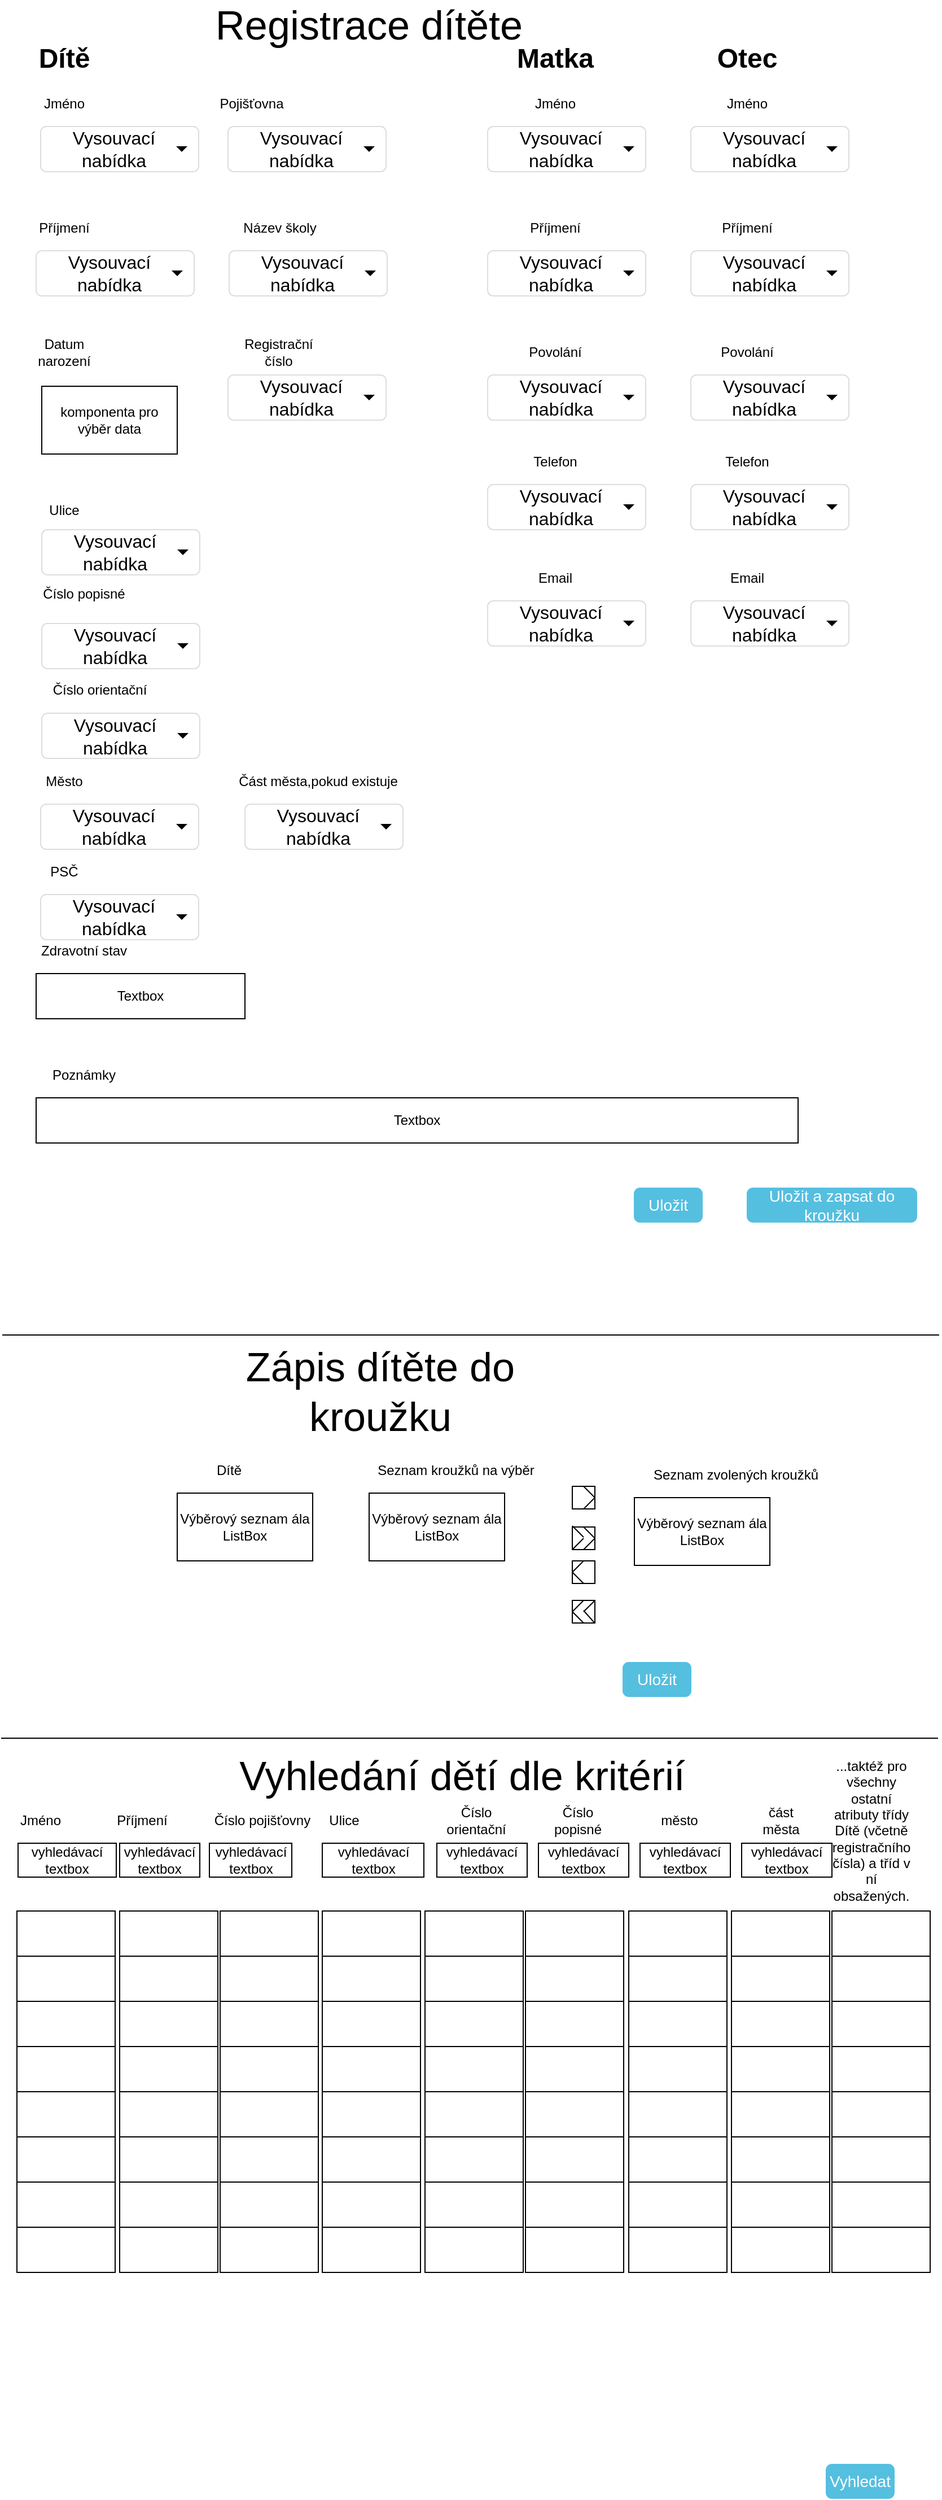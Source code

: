 <mxfile version="12.1.7" type="device" pages="1"><diagram id="cQhdZ03BJVQ80l2XWiJq" name="Page-1"><mxGraphModel dx="1755" dy="628" grid="1" gridSize="10" guides="1" tooltips="1" connect="1" arrows="1" fold="1" page="1" pageScale="1" pageWidth="827" pageHeight="1169" math="0" shadow="0"><root><mxCell id="0"/><mxCell id="1" parent="0"/><mxCell id="VQVLXutm0mq4r1slztjx-1" value="Vysouvací nabídka" style="html=1;shadow=0;dashed=0;shape=mxgraph.bootstrap.rrect;rSize=5;strokeColor=#dddddd;spacingRight=10;fontSize=16;whiteSpace=wrap;fillColor=#ffffff;align=center;" parent="1" vertex="1"><mxGeometry x="35" y="467" width="140" height="40" as="geometry"/></mxCell><mxCell id="VQVLXutm0mq4r1slztjx-2" value="" style="shape=triangle;direction=south;fillColor=#000000;strokeColor=none;perimeter=none;" parent="VQVLXutm0mq4r1slztjx-1" vertex="1"><mxGeometry x="1" y="0.5" width="10" height="5" relative="1" as="geometry"><mxPoint x="-20" y="-2.5" as="offset"/></mxGeometry></mxCell><mxCell id="VQVLXutm0mq4r1slztjx-4" value="Jméno" style="text;html=1;strokeColor=none;fillColor=none;align=center;verticalAlign=middle;whiteSpace=wrap;rounded=0;" parent="1" vertex="1"><mxGeometry x="35" y="80" width="40" height="20" as="geometry"/></mxCell><mxCell id="VQVLXutm0mq4r1slztjx-6" value="Příjmení" style="text;html=1;strokeColor=none;fillColor=none;align=center;verticalAlign=middle;whiteSpace=wrap;rounded=0;" parent="1" vertex="1"><mxGeometry x="35" y="190" width="40" height="20" as="geometry"/></mxCell><mxCell id="VQVLXutm0mq4r1slztjx-8" value="&lt;span style=&quot;white-space: normal&quot;&gt;komponenta pro výběr data&lt;/span&gt;" style="rounded=0;whiteSpace=wrap;html=1;" parent="1" vertex="1"><mxGeometry x="35" y="340" width="120" height="60" as="geometry"/></mxCell><mxCell id="VQVLXutm0mq4r1slztjx-9" value="Datum narození" style="text;html=1;strokeColor=none;fillColor=none;align=center;verticalAlign=middle;whiteSpace=wrap;rounded=0;" parent="1" vertex="1"><mxGeometry x="35" y="300" width="40" height="20" as="geometry"/></mxCell><mxCell id="VQVLXutm0mq4r1slztjx-10" value="Textbox" style="rounded=0;whiteSpace=wrap;html=1;" parent="1" vertex="1"><mxGeometry x="30" y="860" width="185" height="40" as="geometry"/></mxCell><mxCell id="VQVLXutm0mq4r1slztjx-11" value="Zdravotní stav" style="text;html=1;strokeColor=none;fillColor=none;align=center;verticalAlign=middle;whiteSpace=wrap;rounded=0;" parent="1" vertex="1"><mxGeometry x="30" y="830" width="85" height="20" as="geometry"/></mxCell><mxCell id="VQVLXutm0mq4r1slztjx-12" value="Textbox" style="rounded=0;whiteSpace=wrap;html=1;" parent="1" vertex="1"><mxGeometry x="30" y="970" width="675" height="40" as="geometry"/></mxCell><mxCell id="VQVLXutm0mq4r1slztjx-13" value="Poznámky" style="text;html=1;strokeColor=none;fillColor=none;align=center;verticalAlign=middle;whiteSpace=wrap;rounded=0;" parent="1" vertex="1"><mxGeometry x="30" y="940" width="85" height="20" as="geometry"/></mxCell><mxCell id="VQVLXutm0mq4r1slztjx-14" value="&lt;b&gt;&lt;font style=&quot;font-size: 24px&quot;&gt;Dítě&lt;/font&gt;&lt;/b&gt;" style="text;html=1;strokeColor=none;fillColor=none;align=center;verticalAlign=middle;whiteSpace=wrap;rounded=0;" parent="1" vertex="1"><mxGeometry x="35" y="40" width="40" height="20" as="geometry"/></mxCell><mxCell id="VQVLXutm0mq4r1slztjx-16" value="Jméno" style="text;html=1;strokeColor=none;fillColor=none;align=center;verticalAlign=middle;whiteSpace=wrap;rounded=0;" parent="1" vertex="1"><mxGeometry x="470" y="80" width="40" height="20" as="geometry"/></mxCell><mxCell id="VQVLXutm0mq4r1slztjx-18" value="Příjmení" style="text;html=1;strokeColor=none;fillColor=none;align=center;verticalAlign=middle;whiteSpace=wrap;rounded=0;" parent="1" vertex="1"><mxGeometry x="470" y="190" width="40" height="20" as="geometry"/></mxCell><mxCell id="VQVLXutm0mq4r1slztjx-20" value="Povolání" style="text;html=1;strokeColor=none;fillColor=none;align=center;verticalAlign=middle;whiteSpace=wrap;rounded=0;" parent="1" vertex="1"><mxGeometry x="470" y="300" width="40" height="20" as="geometry"/></mxCell><mxCell id="VQVLXutm0mq4r1slztjx-21" value="&lt;b&gt;&lt;font style=&quot;font-size: 24px&quot;&gt;Matka&lt;/font&gt;&lt;/b&gt;" style="text;html=1;strokeColor=none;fillColor=none;align=center;verticalAlign=middle;whiteSpace=wrap;rounded=0;" parent="1" vertex="1"><mxGeometry x="470" y="40" width="40" height="20" as="geometry"/></mxCell><mxCell id="VQVLXutm0mq4r1slztjx-23" value="Jméno" style="text;html=1;strokeColor=none;fillColor=none;align=center;verticalAlign=middle;whiteSpace=wrap;rounded=0;" parent="1" vertex="1"><mxGeometry x="640" y="80" width="40" height="20" as="geometry"/></mxCell><mxCell id="VQVLXutm0mq4r1slztjx-25" value="Příjmení" style="text;html=1;strokeColor=none;fillColor=none;align=center;verticalAlign=middle;whiteSpace=wrap;rounded=0;" parent="1" vertex="1"><mxGeometry x="640" y="190" width="40" height="20" as="geometry"/></mxCell><mxCell id="VQVLXutm0mq4r1slztjx-27" value="Povolání" style="text;html=1;strokeColor=none;fillColor=none;align=center;verticalAlign=middle;whiteSpace=wrap;rounded=0;" parent="1" vertex="1"><mxGeometry x="640" y="300" width="40" height="20" as="geometry"/></mxCell><mxCell id="VQVLXutm0mq4r1slztjx-28" value="&lt;b&gt;&lt;font style=&quot;font-size: 24px&quot;&gt;Otec&lt;/font&gt;&lt;/b&gt;" style="text;html=1;strokeColor=none;fillColor=none;align=center;verticalAlign=middle;whiteSpace=wrap;rounded=0;" parent="1" vertex="1"><mxGeometry x="640" y="40" width="40" height="20" as="geometry"/></mxCell><mxCell id="VQVLXutm0mq4r1slztjx-30" value="Ulice" style="text;html=1;strokeColor=none;fillColor=none;align=center;verticalAlign=middle;whiteSpace=wrap;rounded=0;" parent="1" vertex="1"><mxGeometry x="35" y="440" width="40" height="20" as="geometry"/></mxCell><mxCell id="VQVLXutm0mq4r1slztjx-32" value="Číslo popisné" style="text;html=1;strokeColor=none;fillColor=none;align=center;verticalAlign=middle;whiteSpace=wrap;rounded=0;" parent="1" vertex="1"><mxGeometry x="35" y="514" width="75" height="20" as="geometry"/></mxCell><mxCell id="VQVLXutm0mq4r1slztjx-34" value="Město" style="text;html=1;strokeColor=none;fillColor=none;align=center;verticalAlign=middle;whiteSpace=wrap;rounded=0;" parent="1" vertex="1"><mxGeometry x="35" y="680" width="40" height="20" as="geometry"/></mxCell><mxCell id="VQVLXutm0mq4r1slztjx-36" value="Číslo orientační" style="text;html=1;strokeColor=none;fillColor=none;align=center;verticalAlign=middle;whiteSpace=wrap;rounded=0;" parent="1" vertex="1"><mxGeometry x="34" y="599" width="105" height="20" as="geometry"/></mxCell><mxCell id="VQVLXutm0mq4r1slztjx-38" value="Část města,pokud existuje" style="text;html=1;strokeColor=none;fillColor=none;align=center;verticalAlign=middle;whiteSpace=wrap;rounded=0;" parent="1" vertex="1"><mxGeometry x="200" y="680" width="160" height="20" as="geometry"/></mxCell><mxCell id="VQVLXutm0mq4r1slztjx-40" value="PSČ" style="text;html=1;strokeColor=none;fillColor=none;align=center;verticalAlign=middle;whiteSpace=wrap;rounded=0;" parent="1" vertex="1"><mxGeometry x="35" y="760" width="40" height="20" as="geometry"/></mxCell><mxCell id="VQVLXutm0mq4r1slztjx-41" value="Vysouvací nabídka" style="html=1;shadow=0;dashed=0;shape=mxgraph.bootstrap.rrect;rSize=5;strokeColor=#dddddd;spacingRight=10;fontSize=16;whiteSpace=wrap;fillColor=#ffffff;align=center;" parent="1" vertex="1"><mxGeometry x="35" y="550" width="140" height="40" as="geometry"/></mxCell><mxCell id="VQVLXutm0mq4r1slztjx-42" value="" style="shape=triangle;direction=south;fillColor=#000000;strokeColor=none;perimeter=none;" parent="VQVLXutm0mq4r1slztjx-41" vertex="1"><mxGeometry x="1" y="0.5" width="10" height="5" relative="1" as="geometry"><mxPoint x="-20" y="-2.5" as="offset"/></mxGeometry></mxCell><mxCell id="VQVLXutm0mq4r1slztjx-43" value="Vysouvací nabídka" style="html=1;shadow=0;dashed=0;shape=mxgraph.bootstrap.rrect;rSize=5;strokeColor=#dddddd;spacingRight=10;fontSize=16;whiteSpace=wrap;fillColor=#ffffff;align=center;" parent="1" vertex="1"><mxGeometry x="35" y="629.5" width="140" height="40" as="geometry"/></mxCell><mxCell id="VQVLXutm0mq4r1slztjx-44" value="" style="shape=triangle;direction=south;fillColor=#000000;strokeColor=none;perimeter=none;" parent="VQVLXutm0mq4r1slztjx-43" vertex="1"><mxGeometry x="1" y="0.5" width="10" height="5" relative="1" as="geometry"><mxPoint x="-20" y="-2.5" as="offset"/></mxGeometry></mxCell><mxCell id="VQVLXutm0mq4r1slztjx-45" value="Vysouvací nabídka" style="html=1;shadow=0;dashed=0;shape=mxgraph.bootstrap.rrect;rSize=5;strokeColor=#dddddd;spacingRight=10;fontSize=16;whiteSpace=wrap;fillColor=#ffffff;align=center;" parent="1" vertex="1"><mxGeometry x="34" y="710" width="140" height="40" as="geometry"/></mxCell><mxCell id="VQVLXutm0mq4r1slztjx-46" value="" style="shape=triangle;direction=south;fillColor=#000000;strokeColor=none;perimeter=none;" parent="VQVLXutm0mq4r1slztjx-45" vertex="1"><mxGeometry x="1" y="0.5" width="10" height="5" relative="1" as="geometry"><mxPoint x="-20" y="-2.5" as="offset"/></mxGeometry></mxCell><mxCell id="VQVLXutm0mq4r1slztjx-47" value="Vysouvací nabídka" style="html=1;shadow=0;dashed=0;shape=mxgraph.bootstrap.rrect;rSize=5;strokeColor=#dddddd;spacingRight=10;fontSize=16;whiteSpace=wrap;fillColor=#ffffff;align=center;" parent="1" vertex="1"><mxGeometry x="34" y="790" width="140" height="40" as="geometry"/></mxCell><mxCell id="VQVLXutm0mq4r1slztjx-48" value="" style="shape=triangle;direction=south;fillColor=#000000;strokeColor=none;perimeter=none;" parent="VQVLXutm0mq4r1slztjx-47" vertex="1"><mxGeometry x="1" y="0.5" width="10" height="5" relative="1" as="geometry"><mxPoint x="-20" y="-2.5" as="offset"/></mxGeometry></mxCell><mxCell id="VQVLXutm0mq4r1slztjx-49" value="Vysouvací nabídka" style="html=1;shadow=0;dashed=0;shape=mxgraph.bootstrap.rrect;rSize=5;strokeColor=#dddddd;spacingRight=10;fontSize=16;whiteSpace=wrap;fillColor=#ffffff;align=center;" parent="1" vertex="1"><mxGeometry x="215" y="710" width="140" height="40" as="geometry"/></mxCell><mxCell id="VQVLXutm0mq4r1slztjx-50" value="" style="shape=triangle;direction=south;fillColor=#000000;strokeColor=none;perimeter=none;" parent="VQVLXutm0mq4r1slztjx-49" vertex="1"><mxGeometry x="1" y="0.5" width="10" height="5" relative="1" as="geometry"><mxPoint x="-20" y="-2.5" as="offset"/></mxGeometry></mxCell><mxCell id="VQVLXutm0mq4r1slztjx-51" value="Vysouvací nabídka" style="html=1;shadow=0;dashed=0;shape=mxgraph.bootstrap.rrect;rSize=5;strokeColor=#dddddd;spacingRight=10;fontSize=16;whiteSpace=wrap;fillColor=#ffffff;align=center;" parent="1" vertex="1"><mxGeometry x="30" y="220" width="140" height="40" as="geometry"/></mxCell><mxCell id="VQVLXutm0mq4r1slztjx-52" value="" style="shape=triangle;direction=south;fillColor=#000000;strokeColor=none;perimeter=none;" parent="VQVLXutm0mq4r1slztjx-51" vertex="1"><mxGeometry x="1" y="0.5" width="10" height="5" relative="1" as="geometry"><mxPoint x="-20" y="-2.5" as="offset"/></mxGeometry></mxCell><mxCell id="VQVLXutm0mq4r1slztjx-53" value="Vysouvací nabídka" style="html=1;shadow=0;dashed=0;shape=mxgraph.bootstrap.rrect;rSize=5;strokeColor=#dddddd;spacingRight=10;fontSize=16;whiteSpace=wrap;fillColor=#ffffff;align=center;" parent="1" vertex="1"><mxGeometry x="34" y="110" width="140" height="40" as="geometry"/></mxCell><mxCell id="VQVLXutm0mq4r1slztjx-54" value="" style="shape=triangle;direction=south;fillColor=#000000;strokeColor=none;perimeter=none;" parent="VQVLXutm0mq4r1slztjx-53" vertex="1"><mxGeometry x="1" y="0.5" width="10" height="5" relative="1" as="geometry"><mxPoint x="-20" y="-2.5" as="offset"/></mxGeometry></mxCell><mxCell id="VQVLXutm0mq4r1slztjx-55" value="Vysouvací nabídka" style="html=1;shadow=0;dashed=0;shape=mxgraph.bootstrap.rrect;rSize=5;strokeColor=#dddddd;spacingRight=10;fontSize=16;whiteSpace=wrap;fillColor=#ffffff;align=center;" parent="1" vertex="1"><mxGeometry x="430" y="110" width="140" height="40" as="geometry"/></mxCell><mxCell id="VQVLXutm0mq4r1slztjx-56" value="" style="shape=triangle;direction=south;fillColor=#000000;strokeColor=none;perimeter=none;" parent="VQVLXutm0mq4r1slztjx-55" vertex="1"><mxGeometry x="1" y="0.5" width="10" height="5" relative="1" as="geometry"><mxPoint x="-20" y="-2.5" as="offset"/></mxGeometry></mxCell><mxCell id="VQVLXutm0mq4r1slztjx-57" value="Vysouvací nabídka" style="html=1;shadow=0;dashed=0;shape=mxgraph.bootstrap.rrect;rSize=5;strokeColor=#dddddd;spacingRight=10;fontSize=16;whiteSpace=wrap;fillColor=#ffffff;align=center;" parent="1" vertex="1"><mxGeometry x="610" y="110" width="140" height="40" as="geometry"/></mxCell><mxCell id="VQVLXutm0mq4r1slztjx-58" value="" style="shape=triangle;direction=south;fillColor=#000000;strokeColor=none;perimeter=none;" parent="VQVLXutm0mq4r1slztjx-57" vertex="1"><mxGeometry x="1" y="0.5" width="10" height="5" relative="1" as="geometry"><mxPoint x="-20" y="-2.5" as="offset"/></mxGeometry></mxCell><mxCell id="VQVLXutm0mq4r1slztjx-59" value="Vysouvací nabídka" style="html=1;shadow=0;dashed=0;shape=mxgraph.bootstrap.rrect;rSize=5;strokeColor=#dddddd;spacingRight=10;fontSize=16;whiteSpace=wrap;fillColor=#ffffff;align=center;" parent="1" vertex="1"><mxGeometry x="610" y="220" width="140" height="40" as="geometry"/></mxCell><mxCell id="VQVLXutm0mq4r1slztjx-60" value="" style="shape=triangle;direction=south;fillColor=#000000;strokeColor=none;perimeter=none;" parent="VQVLXutm0mq4r1slztjx-59" vertex="1"><mxGeometry x="1" y="0.5" width="10" height="5" relative="1" as="geometry"><mxPoint x="-20" y="-2.5" as="offset"/></mxGeometry></mxCell><mxCell id="VQVLXutm0mq4r1slztjx-61" value="Vysouvací nabídka" style="html=1;shadow=0;dashed=0;shape=mxgraph.bootstrap.rrect;rSize=5;strokeColor=#dddddd;spacingRight=10;fontSize=16;whiteSpace=wrap;fillColor=#ffffff;align=center;" parent="1" vertex="1"><mxGeometry x="430" y="220" width="140" height="40" as="geometry"/></mxCell><mxCell id="VQVLXutm0mq4r1slztjx-62" value="" style="shape=triangle;direction=south;fillColor=#000000;strokeColor=none;perimeter=none;" parent="VQVLXutm0mq4r1slztjx-61" vertex="1"><mxGeometry x="1" y="0.5" width="10" height="5" relative="1" as="geometry"><mxPoint x="-20" y="-2.5" as="offset"/></mxGeometry></mxCell><mxCell id="VQVLXutm0mq4r1slztjx-63" value="Vysouvací nabídka" style="html=1;shadow=0;dashed=0;shape=mxgraph.bootstrap.rrect;rSize=5;strokeColor=#dddddd;spacingRight=10;fontSize=16;whiteSpace=wrap;fillColor=#ffffff;align=center;" parent="1" vertex="1"><mxGeometry x="430" y="330" width="140" height="40" as="geometry"/></mxCell><mxCell id="VQVLXutm0mq4r1slztjx-64" value="" style="shape=triangle;direction=south;fillColor=#000000;strokeColor=none;perimeter=none;" parent="VQVLXutm0mq4r1slztjx-63" vertex="1"><mxGeometry x="1" y="0.5" width="10" height="5" relative="1" as="geometry"><mxPoint x="-20" y="-2.5" as="offset"/></mxGeometry></mxCell><mxCell id="VQVLXutm0mq4r1slztjx-65" value="Vysouvací nabídka" style="html=1;shadow=0;dashed=0;shape=mxgraph.bootstrap.rrect;rSize=5;strokeColor=#dddddd;spacingRight=10;fontSize=16;whiteSpace=wrap;fillColor=#ffffff;align=center;" parent="1" vertex="1"><mxGeometry x="610" y="330" width="140" height="40" as="geometry"/></mxCell><mxCell id="VQVLXutm0mq4r1slztjx-66" value="" style="shape=triangle;direction=south;fillColor=#000000;strokeColor=none;perimeter=none;" parent="VQVLXutm0mq4r1slztjx-65" vertex="1"><mxGeometry x="1" y="0.5" width="10" height="5" relative="1" as="geometry"><mxPoint x="-20" y="-2.5" as="offset"/></mxGeometry></mxCell><mxCell id="VQVLXutm0mq4r1slztjx-67" value="Telefon" style="text;html=1;strokeColor=none;fillColor=none;align=center;verticalAlign=middle;whiteSpace=wrap;rounded=0;" parent="1" vertex="1"><mxGeometry x="470" y="397" width="40" height="20" as="geometry"/></mxCell><mxCell id="VQVLXutm0mq4r1slztjx-68" value="Telefon" style="text;html=1;strokeColor=none;fillColor=none;align=center;verticalAlign=middle;whiteSpace=wrap;rounded=0;" parent="1" vertex="1"><mxGeometry x="640" y="397" width="40" height="20" as="geometry"/></mxCell><mxCell id="VQVLXutm0mq4r1slztjx-69" value="Vysouvací nabídka" style="html=1;shadow=0;dashed=0;shape=mxgraph.bootstrap.rrect;rSize=5;strokeColor=#dddddd;spacingRight=10;fontSize=16;whiteSpace=wrap;fillColor=#ffffff;align=center;" parent="1" vertex="1"><mxGeometry x="430" y="427" width="140" height="40" as="geometry"/></mxCell><mxCell id="VQVLXutm0mq4r1slztjx-70" value="" style="shape=triangle;direction=south;fillColor=#000000;strokeColor=none;perimeter=none;" parent="VQVLXutm0mq4r1slztjx-69" vertex="1"><mxGeometry x="1" y="0.5" width="10" height="5" relative="1" as="geometry"><mxPoint x="-20" y="-2.5" as="offset"/></mxGeometry></mxCell><mxCell id="VQVLXutm0mq4r1slztjx-71" value="Vysouvací nabídka" style="html=1;shadow=0;dashed=0;shape=mxgraph.bootstrap.rrect;rSize=5;strokeColor=#dddddd;spacingRight=10;fontSize=16;whiteSpace=wrap;fillColor=#ffffff;align=center;" parent="1" vertex="1"><mxGeometry x="610" y="427" width="140" height="40" as="geometry"/></mxCell><mxCell id="VQVLXutm0mq4r1slztjx-72" value="" style="shape=triangle;direction=south;fillColor=#000000;strokeColor=none;perimeter=none;" parent="VQVLXutm0mq4r1slztjx-71" vertex="1"><mxGeometry x="1" y="0.5" width="10" height="5" relative="1" as="geometry"><mxPoint x="-20" y="-2.5" as="offset"/></mxGeometry></mxCell><mxCell id="VQVLXutm0mq4r1slztjx-73" value="Email" style="text;html=1;strokeColor=none;fillColor=none;align=center;verticalAlign=middle;whiteSpace=wrap;rounded=0;" parent="1" vertex="1"><mxGeometry x="470" y="500" width="40" height="20" as="geometry"/></mxCell><mxCell id="VQVLXutm0mq4r1slztjx-74" value="Email" style="text;html=1;strokeColor=none;fillColor=none;align=center;verticalAlign=middle;whiteSpace=wrap;rounded=0;" parent="1" vertex="1"><mxGeometry x="640" y="500" width="40" height="20" as="geometry"/></mxCell><mxCell id="VQVLXutm0mq4r1slztjx-75" value="Vysouvací nabídka" style="html=1;shadow=0;dashed=0;shape=mxgraph.bootstrap.rrect;rSize=5;strokeColor=#dddddd;spacingRight=10;fontSize=16;whiteSpace=wrap;fillColor=#ffffff;align=center;" parent="1" vertex="1"><mxGeometry x="430" y="530" width="140" height="40" as="geometry"/></mxCell><mxCell id="VQVLXutm0mq4r1slztjx-76" value="" style="shape=triangle;direction=south;fillColor=#000000;strokeColor=none;perimeter=none;" parent="VQVLXutm0mq4r1slztjx-75" vertex="1"><mxGeometry x="1" y="0.5" width="10" height="5" relative="1" as="geometry"><mxPoint x="-20" y="-2.5" as="offset"/></mxGeometry></mxCell><mxCell id="VQVLXutm0mq4r1slztjx-77" value="Vysouvací nabídka" style="html=1;shadow=0;dashed=0;shape=mxgraph.bootstrap.rrect;rSize=5;strokeColor=#dddddd;spacingRight=10;fontSize=16;whiteSpace=wrap;fillColor=#ffffff;align=center;" parent="1" vertex="1"><mxGeometry x="610" y="530" width="140" height="40" as="geometry"/></mxCell><mxCell id="VQVLXutm0mq4r1slztjx-78" value="" style="shape=triangle;direction=south;fillColor=#000000;strokeColor=none;perimeter=none;" parent="VQVLXutm0mq4r1slztjx-77" vertex="1"><mxGeometry x="1" y="0.5" width="10" height="5" relative="1" as="geometry"><mxPoint x="-20" y="-2.5" as="offset"/></mxGeometry></mxCell><mxCell id="VQVLXutm0mq4r1slztjx-79" value="Pojišťovna" style="text;html=1;strokeColor=none;fillColor=none;align=center;verticalAlign=middle;whiteSpace=wrap;rounded=0;" parent="1" vertex="1"><mxGeometry x="201" y="80" width="40" height="20" as="geometry"/></mxCell><mxCell id="VQVLXutm0mq4r1slztjx-80" value="Vysouvací nabídka" style="html=1;shadow=0;dashed=0;shape=mxgraph.bootstrap.rrect;rSize=5;strokeColor=#dddddd;spacingRight=10;fontSize=16;whiteSpace=wrap;fillColor=#ffffff;align=center;" parent="1" vertex="1"><mxGeometry x="200" y="110" width="140" height="40" as="geometry"/></mxCell><mxCell id="VQVLXutm0mq4r1slztjx-81" value="" style="shape=triangle;direction=south;fillColor=#000000;strokeColor=none;perimeter=none;" parent="VQVLXutm0mq4r1slztjx-80" vertex="1"><mxGeometry x="1" y="0.5" width="10" height="5" relative="1" as="geometry"><mxPoint x="-20" y="-2.5" as="offset"/></mxGeometry></mxCell><mxCell id="VQVLXutm0mq4r1slztjx-82" value="Název školy" style="text;html=1;strokeColor=none;fillColor=none;align=center;verticalAlign=middle;whiteSpace=wrap;rounded=0;" parent="1" vertex="1"><mxGeometry x="202" y="190" width="88" height="20" as="geometry"/></mxCell><mxCell id="VQVLXutm0mq4r1slztjx-83" value="Vysouvací nabídka" style="html=1;shadow=0;dashed=0;shape=mxgraph.bootstrap.rrect;rSize=5;strokeColor=#dddddd;spacingRight=10;fontSize=16;whiteSpace=wrap;fillColor=#ffffff;align=center;" parent="1" vertex="1"><mxGeometry x="201" y="220" width="140" height="40" as="geometry"/></mxCell><mxCell id="VQVLXutm0mq4r1slztjx-84" value="" style="shape=triangle;direction=south;fillColor=#000000;strokeColor=none;perimeter=none;" parent="VQVLXutm0mq4r1slztjx-83" vertex="1"><mxGeometry x="1" y="0.5" width="10" height="5" relative="1" as="geometry"><mxPoint x="-20" y="-2.5" as="offset"/></mxGeometry></mxCell><mxCell id="VQVLXutm0mq4r1slztjx-85" value="Uložit" style="html=1;shadow=0;dashed=0;shape=mxgraph.bootstrap.rrect;rSize=5;fillColor=#55BFE0;align=center;strokeColor=#55BFE0;fontColor=#ffffff;fontSize=14;whiteSpace=wrap;" parent="1" vertex="1"><mxGeometry x="560" y="1050" width="60" height="30" as="geometry"/></mxCell><mxCell id="VQVLXutm0mq4r1slztjx-86" value="&lt;font style=&quot;font-size: 36px&quot;&gt;Registrace dítěte&lt;/font&gt;" style="text;html=1;strokeColor=none;fillColor=none;align=center;verticalAlign=middle;whiteSpace=wrap;rounded=0;" parent="1" vertex="1"><mxGeometry x="160" y="10" width="330" height="20" as="geometry"/></mxCell><mxCell id="faW7QJgXD9SPGuhVVOK4-1" value="Uložit a zapsat do kroužku" style="html=1;shadow=0;dashed=0;shape=mxgraph.bootstrap.rrect;rSize=5;fillColor=#55BFE0;align=center;strokeColor=#55BFE0;fontColor=#ffffff;fontSize=14;whiteSpace=wrap;" parent="1" vertex="1"><mxGeometry x="660" y="1050" width="150" height="30" as="geometry"/></mxCell><mxCell id="faW7QJgXD9SPGuhVVOK4-2" value="" style="endArrow=none;html=1;endSize=6;" parent="1" edge="1"><mxGeometry width="50" height="50" relative="1" as="geometry"><mxPoint y="1180" as="sourcePoint"/><mxPoint x="830" y="1180" as="targetPoint"/></mxGeometry></mxCell><mxCell id="faW7QJgXD9SPGuhVVOK4-4" value="Dítě" style="text;html=1;strokeColor=none;fillColor=none;align=center;verticalAlign=middle;whiteSpace=wrap;rounded=0;" parent="1" vertex="1"><mxGeometry x="181" y="1290" width="40" height="20" as="geometry"/></mxCell><mxCell id="faW7QJgXD9SPGuhVVOK4-25" value="Seznam kroužků na výběr" style="text;html=1;strokeColor=none;fillColor=none;align=center;verticalAlign=middle;whiteSpace=wrap;rounded=0;" parent="1" vertex="1"><mxGeometry x="328" y="1290" width="148" height="20" as="geometry"/></mxCell><mxCell id="faW7QJgXD9SPGuhVVOK4-31" value="&lt;font style=&quot;font-size: 36px&quot;&gt;Zápis dítěte do kroužku&lt;/font&gt;" style="text;html=1;strokeColor=none;fillColor=none;align=center;verticalAlign=middle;whiteSpace=wrap;rounded=0;" parent="1" vertex="1"><mxGeometry x="170" y="1220" width="330" height="20" as="geometry"/></mxCell><mxCell id="faW7QJgXD9SPGuhVVOK4-32" value="Výběrový seznam ála ListBox" style="rounded=0;whiteSpace=wrap;html=1;" parent="1" vertex="1"><mxGeometry x="155" y="1320" width="120" height="60" as="geometry"/></mxCell><mxCell id="faW7QJgXD9SPGuhVVOK4-33" value="Výběrový seznam ála ListBox" style="rounded=0;whiteSpace=wrap;html=1;" parent="1" vertex="1"><mxGeometry x="325" y="1320" width="120" height="60" as="geometry"/></mxCell><mxCell id="faW7QJgXD9SPGuhVVOK4-34" value="" style="rounded=0;whiteSpace=wrap;html=1;" parent="1" vertex="1"><mxGeometry x="505" y="1314" width="20" height="20" as="geometry"/></mxCell><mxCell id="faW7QJgXD9SPGuhVVOK4-42" value="" style="endArrow=none;html=1;entryX=1;entryY=0.5;entryDx=0;entryDy=0;exitX=0.5;exitY=1;exitDx=0;exitDy=0;" parent="1" source="faW7QJgXD9SPGuhVVOK4-34" target="faW7QJgXD9SPGuhVVOK4-34" edge="1"><mxGeometry width="50" height="50" relative="1" as="geometry"><mxPoint x="395" y="1494" as="sourcePoint"/><mxPoint x="445" y="1444" as="targetPoint"/></mxGeometry></mxCell><mxCell id="faW7QJgXD9SPGuhVVOK4-43" value="" style="endArrow=none;html=1;entryX=1;entryY=0.5;entryDx=0;entryDy=0;exitX=0.5;exitY=0;exitDx=0;exitDy=0;" parent="1" source="faW7QJgXD9SPGuhVVOK4-34" target="faW7QJgXD9SPGuhVVOK4-34" edge="1"><mxGeometry width="50" height="50" relative="1" as="geometry"><mxPoint x="525" y="1344" as="sourcePoint"/><mxPoint x="535" y="1334" as="targetPoint"/></mxGeometry></mxCell><mxCell id="faW7QJgXD9SPGuhVVOK4-44" value="" style="rounded=0;whiteSpace=wrap;html=1;" parent="1" vertex="1"><mxGeometry x="505" y="1350" width="20" height="20" as="geometry"/></mxCell><mxCell id="faW7QJgXD9SPGuhVVOK4-45" value="" style="endArrow=none;html=1;entryX=1;entryY=0.5;entryDx=0;entryDy=0;exitX=0.5;exitY=1;exitDx=0;exitDy=0;" parent="1" source="faW7QJgXD9SPGuhVVOK4-44" target="faW7QJgXD9SPGuhVVOK4-44" edge="1"><mxGeometry width="50" height="50" relative="1" as="geometry"><mxPoint x="395" y="1530" as="sourcePoint"/><mxPoint x="445" y="1480" as="targetPoint"/></mxGeometry></mxCell><mxCell id="faW7QJgXD9SPGuhVVOK4-46" value="" style="endArrow=none;html=1;entryX=1;entryY=0.5;entryDx=0;entryDy=0;exitX=0.5;exitY=0;exitDx=0;exitDy=0;" parent="1" source="faW7QJgXD9SPGuhVVOK4-44" target="faW7QJgXD9SPGuhVVOK4-44" edge="1"><mxGeometry width="50" height="50" relative="1" as="geometry"><mxPoint x="525" y="1380" as="sourcePoint"/><mxPoint x="535" y="1370" as="targetPoint"/></mxGeometry></mxCell><mxCell id="faW7QJgXD9SPGuhVVOK4-47" value="" style="endArrow=none;html=1;entryX=1;entryY=0.5;entryDx=0;entryDy=0;exitX=0.5;exitY=1;exitDx=0;exitDy=0;" parent="1" edge="1"><mxGeometry width="50" height="50" relative="1" as="geometry"><mxPoint x="505" y="1370" as="sourcePoint"/><mxPoint x="515" y="1360" as="targetPoint"/></mxGeometry></mxCell><mxCell id="faW7QJgXD9SPGuhVVOK4-48" value="" style="endArrow=none;html=1;entryX=1;entryY=0.5;entryDx=0;entryDy=0;exitX=0.5;exitY=0;exitDx=0;exitDy=0;" parent="1" edge="1"><mxGeometry width="50" height="50" relative="1" as="geometry"><mxPoint x="505" y="1349" as="sourcePoint"/><mxPoint x="515" y="1359" as="targetPoint"/></mxGeometry></mxCell><mxCell id="faW7QJgXD9SPGuhVVOK4-49" value="" style="rounded=0;whiteSpace=wrap;html=1;direction=west;" parent="1" vertex="1"><mxGeometry x="505" y="1380" width="20" height="20" as="geometry"/></mxCell><mxCell id="faW7QJgXD9SPGuhVVOK4-50" value="" style="endArrow=none;html=1;entryX=1;entryY=0.5;entryDx=0;entryDy=0;exitX=0.5;exitY=1;exitDx=0;exitDy=0;" parent="1" source="faW7QJgXD9SPGuhVVOK4-49" target="faW7QJgXD9SPGuhVVOK4-49" edge="1"><mxGeometry width="50" height="50" relative="1" as="geometry"><mxPoint x="395" y="1560" as="sourcePoint"/><mxPoint x="445" y="1510" as="targetPoint"/></mxGeometry></mxCell><mxCell id="faW7QJgXD9SPGuhVVOK4-51" value="" style="endArrow=none;html=1;entryX=1;entryY=0.5;entryDx=0;entryDy=0;exitX=0.5;exitY=0;exitDx=0;exitDy=0;" parent="1" source="faW7QJgXD9SPGuhVVOK4-49" target="faW7QJgXD9SPGuhVVOK4-49" edge="1"><mxGeometry width="50" height="50" relative="1" as="geometry"><mxPoint x="525" y="1410" as="sourcePoint"/><mxPoint x="535" y="1400" as="targetPoint"/></mxGeometry></mxCell><mxCell id="faW7QJgXD9SPGuhVVOK4-52" value="" style="rounded=0;whiteSpace=wrap;html=1;direction=west;" parent="1" vertex="1"><mxGeometry x="505" y="1415" width="20" height="20" as="geometry"/></mxCell><mxCell id="faW7QJgXD9SPGuhVVOK4-53" value="" style="endArrow=none;html=1;entryX=1;entryY=0.5;entryDx=0;entryDy=0;exitX=0.5;exitY=1;exitDx=0;exitDy=0;" parent="1" source="faW7QJgXD9SPGuhVVOK4-52" target="faW7QJgXD9SPGuhVVOK4-52" edge="1"><mxGeometry width="50" height="50" relative="1" as="geometry"><mxPoint x="395" y="1595" as="sourcePoint"/><mxPoint x="445" y="1545" as="targetPoint"/></mxGeometry></mxCell><mxCell id="faW7QJgXD9SPGuhVVOK4-54" value="" style="endArrow=none;html=1;entryX=1;entryY=0.5;entryDx=0;entryDy=0;exitX=0.5;exitY=0;exitDx=0;exitDy=0;" parent="1" source="faW7QJgXD9SPGuhVVOK4-52" target="faW7QJgXD9SPGuhVVOK4-52" edge="1"><mxGeometry width="50" height="50" relative="1" as="geometry"><mxPoint x="525" y="1445" as="sourcePoint"/><mxPoint x="535" y="1435" as="targetPoint"/></mxGeometry></mxCell><mxCell id="faW7QJgXD9SPGuhVVOK4-55" value="" style="endArrow=none;html=1;entryX=0;entryY=0.993;entryDx=0;entryDy=0;exitX=0;exitY=0.993;exitDx=0;exitDy=0;exitPerimeter=0;entryPerimeter=0;" parent="1" source="faW7QJgXD9SPGuhVVOK4-52" edge="1"><mxGeometry width="50" height="50" relative="1" as="geometry"><mxPoint x="505" y="1435" as="sourcePoint"/><mxPoint x="515" y="1425" as="targetPoint"/></mxGeometry></mxCell><mxCell id="faW7QJgXD9SPGuhVVOK4-56" value="" style="endArrow=none;html=1;entryX=0.015;entryY=0.007;entryDx=0;entryDy=0;exitX=0.015;exitY=0.007;exitDx=0;exitDy=0;exitPerimeter=0;entryPerimeter=0;" parent="1" source="faW7QJgXD9SPGuhVVOK4-52" edge="1"><mxGeometry width="50" height="50" relative="1" as="geometry"><mxPoint x="515" y="1414" as="sourcePoint"/><mxPoint x="515" y="1424" as="targetPoint"/></mxGeometry></mxCell><mxCell id="faW7QJgXD9SPGuhVVOK4-57" value="Výběrový seznam ála ListBox" style="rounded=0;whiteSpace=wrap;html=1;" parent="1" vertex="1"><mxGeometry x="560" y="1324" width="120" height="60" as="geometry"/></mxCell><mxCell id="faW7QJgXD9SPGuhVVOK4-58" value="Seznam zvolených kroužků" style="text;html=1;strokeColor=none;fillColor=none;align=center;verticalAlign=middle;whiteSpace=wrap;rounded=0;" parent="1" vertex="1"><mxGeometry x="565" y="1294" width="170" height="20" as="geometry"/></mxCell><mxCell id="faW7QJgXD9SPGuhVVOK4-59" value="Uložit" style="html=1;shadow=0;dashed=0;shape=mxgraph.bootstrap.rrect;rSize=5;fillColor=#55BFE0;align=center;strokeColor=#55BFE0;fontColor=#ffffff;fontSize=14;whiteSpace=wrap;" parent="1" vertex="1"><mxGeometry x="550" y="1470" width="60" height="30" as="geometry"/></mxCell><mxCell id="ELpwciF9WgntCuXIAROI-1" value="" style="endArrow=none;html=1;endSize=6;" edge="1" parent="1"><mxGeometry width="50" height="50" relative="1" as="geometry"><mxPoint x="-1" y="1537" as="sourcePoint"/><mxPoint x="829" y="1537" as="targetPoint"/></mxGeometry></mxCell><mxCell id="ELpwciF9WgntCuXIAROI-4" value="&lt;font style=&quot;font-size: 36px&quot;&gt;Vyhledání dětí dle kritérií&lt;/font&gt;" style="text;html=1;strokeColor=none;fillColor=none;align=center;verticalAlign=middle;whiteSpace=wrap;rounded=0;" vertex="1" parent="1"><mxGeometry x="155" y="1560" width="505" height="20" as="geometry"/></mxCell><mxCell id="ELpwciF9WgntCuXIAROI-25" value="Vyhledat" style="html=1;shadow=0;dashed=0;shape=mxgraph.bootstrap.rrect;rSize=5;fillColor=#55BFE0;align=center;strokeColor=#55BFE0;fontColor=#ffffff;fontSize=14;whiteSpace=wrap;" vertex="1" parent="1"><mxGeometry x="730" y="2180" width="60" height="30" as="geometry"/></mxCell><mxCell id="ELpwciF9WgntCuXIAROI-26" value="vyhledávací textbox" style="rounded=0;whiteSpace=wrap;html=1;" vertex="1" parent="1"><mxGeometry x="14" y="1630" width="87" height="30" as="geometry"/></mxCell><mxCell id="ELpwciF9WgntCuXIAROI-27" value="Jméno" style="text;html=1;strokeColor=none;fillColor=none;align=center;verticalAlign=middle;whiteSpace=wrap;rounded=0;" vertex="1" parent="1"><mxGeometry x="13.5" y="1600" width="40" height="20" as="geometry"/></mxCell><mxCell id="ELpwciF9WgntCuXIAROI-28" value="vyhledávací textbox" style="rounded=0;whiteSpace=wrap;html=1;" vertex="1" parent="1"><mxGeometry x="104" y="1630" width="71" height="30" as="geometry"/></mxCell><mxCell id="ELpwciF9WgntCuXIAROI-29" value="Příjmení" style="text;html=1;strokeColor=none;fillColor=none;align=center;verticalAlign=middle;whiteSpace=wrap;rounded=0;" vertex="1" parent="1"><mxGeometry x="104" y="1600" width="40" height="20" as="geometry"/></mxCell><mxCell id="ELpwciF9WgntCuXIAROI-30" value="vyhledávací textbox" style="rounded=0;whiteSpace=wrap;html=1;" vertex="1" parent="1"><mxGeometry x="183.5" y="1630" width="73" height="30" as="geometry"/></mxCell><mxCell id="ELpwciF9WgntCuXIAROI-31" value="Číslo pojišťovny" style="text;html=1;strokeColor=none;fillColor=none;align=center;verticalAlign=middle;whiteSpace=wrap;rounded=0;" vertex="1" parent="1"><mxGeometry x="183.5" y="1600" width="93" height="20" as="geometry"/></mxCell><mxCell id="ELpwciF9WgntCuXIAROI-32" value="vyhledávací textbox" style="rounded=0;whiteSpace=wrap;html=1;" vertex="1" parent="1"><mxGeometry x="283.5" y="1630" width="90" height="30" as="geometry"/></mxCell><mxCell id="ELpwciF9WgntCuXIAROI-33" value="Ulice" style="text;html=1;strokeColor=none;fillColor=none;align=center;verticalAlign=middle;whiteSpace=wrap;rounded=0;" vertex="1" parent="1"><mxGeometry x="283" y="1600" width="40" height="20" as="geometry"/></mxCell><mxCell id="ELpwciF9WgntCuXIAROI-34" value="vyhledávací textbox" style="rounded=0;whiteSpace=wrap;html=1;" vertex="1" parent="1"><mxGeometry x="385" y="1630" width="80" height="30" as="geometry"/></mxCell><mxCell id="ELpwciF9WgntCuXIAROI-35" value="Číslo orientační" style="text;html=1;strokeColor=none;fillColor=none;align=center;verticalAlign=middle;whiteSpace=wrap;rounded=0;" vertex="1" parent="1"><mxGeometry x="400" y="1600" width="40" height="20" as="geometry"/></mxCell><mxCell id="ELpwciF9WgntCuXIAROI-38" value="vyhledávací textbox" style="rounded=0;whiteSpace=wrap;html=1;" vertex="1" parent="1"><mxGeometry x="475" y="1630" width="80" height="30" as="geometry"/></mxCell><mxCell id="ELpwciF9WgntCuXIAROI-39" value="Číslo popisné" style="text;html=1;strokeColor=none;fillColor=none;align=center;verticalAlign=middle;whiteSpace=wrap;rounded=0;" vertex="1" parent="1"><mxGeometry x="490" y="1600" width="40" height="20" as="geometry"/></mxCell><mxCell id="ELpwciF9WgntCuXIAROI-40" value="vyhledávací textbox" style="rounded=0;whiteSpace=wrap;html=1;" vertex="1" parent="1"><mxGeometry x="565" y="1630" width="80" height="30" as="geometry"/></mxCell><mxCell id="ELpwciF9WgntCuXIAROI-41" value="město" style="text;html=1;strokeColor=none;fillColor=none;align=center;verticalAlign=middle;whiteSpace=wrap;rounded=0;" vertex="1" parent="1"><mxGeometry x="580" y="1600" width="40" height="20" as="geometry"/></mxCell><mxCell id="ELpwciF9WgntCuXIAROI-42" value="vyhledávací textbox" style="rounded=0;whiteSpace=wrap;html=1;" vertex="1" parent="1"><mxGeometry x="655" y="1630" width="80" height="30" as="geometry"/></mxCell><mxCell id="ELpwciF9WgntCuXIAROI-43" value="část města" style="text;html=1;strokeColor=none;fillColor=none;align=center;verticalAlign=middle;whiteSpace=wrap;rounded=0;" vertex="1" parent="1"><mxGeometry x="670" y="1600" width="40" height="20" as="geometry"/></mxCell><mxCell id="ELpwciF9WgntCuXIAROI-44" value="...taktéž pro všechny ostatní atributy třídy Dítě (včetně registračního čísla) a tříd v ní obsažených." style="text;html=1;strokeColor=none;fillColor=none;align=center;verticalAlign=middle;whiteSpace=wrap;rounded=0;" vertex="1" parent="1"><mxGeometry x="750" y="1609" width="40" height="20" as="geometry"/></mxCell><mxCell id="ELpwciF9WgntCuXIAROI-45" value="" style="rounded=0;whiteSpace=wrap;html=1;" vertex="1" parent="1"><mxGeometry x="13" y="1690" width="87" height="40" as="geometry"/></mxCell><mxCell id="ELpwciF9WgntCuXIAROI-46" value="Registrační číslo" style="text;html=1;strokeColor=none;fillColor=none;align=center;verticalAlign=middle;whiteSpace=wrap;rounded=0;" vertex="1" parent="1"><mxGeometry x="201" y="300" width="88" height="20" as="geometry"/></mxCell><mxCell id="ELpwciF9WgntCuXIAROI-47" value="Vysouvací nabídka" style="html=1;shadow=0;dashed=0;shape=mxgraph.bootstrap.rrect;rSize=5;strokeColor=#dddddd;spacingRight=10;fontSize=16;whiteSpace=wrap;fillColor=#ffffff;align=center;" vertex="1" parent="1"><mxGeometry x="200" y="330" width="140" height="40" as="geometry"/></mxCell><mxCell id="ELpwciF9WgntCuXIAROI-48" value="" style="shape=triangle;direction=south;fillColor=#000000;strokeColor=none;perimeter=none;" vertex="1" parent="ELpwciF9WgntCuXIAROI-47"><mxGeometry x="1" y="0.5" width="10" height="5" relative="1" as="geometry"><mxPoint x="-20" y="-2.5" as="offset"/></mxGeometry></mxCell><mxCell id="ELpwciF9WgntCuXIAROI-49" value="" style="rounded=0;whiteSpace=wrap;html=1;" vertex="1" parent="1"><mxGeometry x="13" y="1730" width="87" height="40" as="geometry"/></mxCell><mxCell id="ELpwciF9WgntCuXIAROI-50" value="" style="rounded=0;whiteSpace=wrap;html=1;" vertex="1" parent="1"><mxGeometry x="13" y="1770" width="87" height="40" as="geometry"/></mxCell><mxCell id="ELpwciF9WgntCuXIAROI-51" value="" style="rounded=0;whiteSpace=wrap;html=1;" vertex="1" parent="1"><mxGeometry x="13" y="1810" width="87" height="40" as="geometry"/></mxCell><mxCell id="ELpwciF9WgntCuXIAROI-52" value="" style="rounded=0;whiteSpace=wrap;html=1;" vertex="1" parent="1"><mxGeometry x="13" y="1850" width="87" height="40" as="geometry"/></mxCell><mxCell id="ELpwciF9WgntCuXIAROI-53" value="" style="rounded=0;whiteSpace=wrap;html=1;" vertex="1" parent="1"><mxGeometry x="13" y="1890" width="87" height="40" as="geometry"/></mxCell><mxCell id="ELpwciF9WgntCuXIAROI-54" value="" style="rounded=0;whiteSpace=wrap;html=1;" vertex="1" parent="1"><mxGeometry x="13" y="1930" width="87" height="40" as="geometry"/></mxCell><mxCell id="ELpwciF9WgntCuXIAROI-55" value="" style="rounded=0;whiteSpace=wrap;html=1;" vertex="1" parent="1"><mxGeometry x="13" y="1970" width="87" height="40" as="geometry"/></mxCell><mxCell id="ELpwciF9WgntCuXIAROI-56" value="" style="rounded=0;whiteSpace=wrap;html=1;" vertex="1" parent="1"><mxGeometry x="104" y="1690" width="87" height="40" as="geometry"/></mxCell><mxCell id="ELpwciF9WgntCuXIAROI-57" value="" style="rounded=0;whiteSpace=wrap;html=1;" vertex="1" parent="1"><mxGeometry x="104" y="1730" width="87" height="40" as="geometry"/></mxCell><mxCell id="ELpwciF9WgntCuXIAROI-58" value="" style="rounded=0;whiteSpace=wrap;html=1;" vertex="1" parent="1"><mxGeometry x="104" y="1770" width="87" height="40" as="geometry"/></mxCell><mxCell id="ELpwciF9WgntCuXIAROI-59" value="" style="rounded=0;whiteSpace=wrap;html=1;" vertex="1" parent="1"><mxGeometry x="104" y="1810" width="87" height="40" as="geometry"/></mxCell><mxCell id="ELpwciF9WgntCuXIAROI-60" value="" style="rounded=0;whiteSpace=wrap;html=1;" vertex="1" parent="1"><mxGeometry x="104" y="1850" width="87" height="40" as="geometry"/></mxCell><mxCell id="ELpwciF9WgntCuXIAROI-61" value="" style="rounded=0;whiteSpace=wrap;html=1;" vertex="1" parent="1"><mxGeometry x="104" y="1890" width="87" height="40" as="geometry"/></mxCell><mxCell id="ELpwciF9WgntCuXIAROI-62" value="" style="rounded=0;whiteSpace=wrap;html=1;" vertex="1" parent="1"><mxGeometry x="104" y="1930" width="87" height="40" as="geometry"/></mxCell><mxCell id="ELpwciF9WgntCuXIAROI-63" value="" style="rounded=0;whiteSpace=wrap;html=1;" vertex="1" parent="1"><mxGeometry x="104" y="1970" width="87" height="40" as="geometry"/></mxCell><mxCell id="ELpwciF9WgntCuXIAROI-64" value="" style="rounded=0;whiteSpace=wrap;html=1;" vertex="1" parent="1"><mxGeometry x="193" y="1690" width="87" height="40" as="geometry"/></mxCell><mxCell id="ELpwciF9WgntCuXIAROI-65" value="" style="rounded=0;whiteSpace=wrap;html=1;" vertex="1" parent="1"><mxGeometry x="193" y="1730" width="87" height="40" as="geometry"/></mxCell><mxCell id="ELpwciF9WgntCuXIAROI-66" value="" style="rounded=0;whiteSpace=wrap;html=1;" vertex="1" parent="1"><mxGeometry x="193" y="1770" width="87" height="40" as="geometry"/></mxCell><mxCell id="ELpwciF9WgntCuXIAROI-67" value="" style="rounded=0;whiteSpace=wrap;html=1;" vertex="1" parent="1"><mxGeometry x="193" y="1810" width="87" height="40" as="geometry"/></mxCell><mxCell id="ELpwciF9WgntCuXIAROI-68" value="" style="rounded=0;whiteSpace=wrap;html=1;" vertex="1" parent="1"><mxGeometry x="193" y="1850" width="87" height="40" as="geometry"/></mxCell><mxCell id="ELpwciF9WgntCuXIAROI-69" value="" style="rounded=0;whiteSpace=wrap;html=1;" vertex="1" parent="1"><mxGeometry x="193" y="1890" width="87" height="40" as="geometry"/></mxCell><mxCell id="ELpwciF9WgntCuXIAROI-70" value="" style="rounded=0;whiteSpace=wrap;html=1;" vertex="1" parent="1"><mxGeometry x="193" y="1930" width="87" height="40" as="geometry"/></mxCell><mxCell id="ELpwciF9WgntCuXIAROI-71" value="" style="rounded=0;whiteSpace=wrap;html=1;" vertex="1" parent="1"><mxGeometry x="193" y="1970" width="87" height="40" as="geometry"/></mxCell><mxCell id="ELpwciF9WgntCuXIAROI-72" value="" style="rounded=0;whiteSpace=wrap;html=1;" vertex="1" parent="1"><mxGeometry x="283.5" y="1690" width="87" height="40" as="geometry"/></mxCell><mxCell id="ELpwciF9WgntCuXIAROI-73" value="" style="rounded=0;whiteSpace=wrap;html=1;" vertex="1" parent="1"><mxGeometry x="283.5" y="1730" width="87" height="40" as="geometry"/></mxCell><mxCell id="ELpwciF9WgntCuXIAROI-74" value="" style="rounded=0;whiteSpace=wrap;html=1;" vertex="1" parent="1"><mxGeometry x="283.5" y="1770" width="87" height="40" as="geometry"/></mxCell><mxCell id="ELpwciF9WgntCuXIAROI-75" value="" style="rounded=0;whiteSpace=wrap;html=1;" vertex="1" parent="1"><mxGeometry x="283.5" y="1810" width="87" height="40" as="geometry"/></mxCell><mxCell id="ELpwciF9WgntCuXIAROI-76" value="" style="rounded=0;whiteSpace=wrap;html=1;" vertex="1" parent="1"><mxGeometry x="283.5" y="1850" width="87" height="40" as="geometry"/></mxCell><mxCell id="ELpwciF9WgntCuXIAROI-77" value="" style="rounded=0;whiteSpace=wrap;html=1;" vertex="1" parent="1"><mxGeometry x="283.5" y="1890" width="87" height="40" as="geometry"/></mxCell><mxCell id="ELpwciF9WgntCuXIAROI-78" value="" style="rounded=0;whiteSpace=wrap;html=1;" vertex="1" parent="1"><mxGeometry x="283.5" y="1930" width="87" height="40" as="geometry"/></mxCell><mxCell id="ELpwciF9WgntCuXIAROI-79" value="" style="rounded=0;whiteSpace=wrap;html=1;" vertex="1" parent="1"><mxGeometry x="283.5" y="1970" width="87" height="40" as="geometry"/></mxCell><mxCell id="ELpwciF9WgntCuXIAROI-80" value="" style="rounded=0;whiteSpace=wrap;html=1;" vertex="1" parent="1"><mxGeometry x="374.5" y="1690" width="87" height="40" as="geometry"/></mxCell><mxCell id="ELpwciF9WgntCuXIAROI-81" value="" style="rounded=0;whiteSpace=wrap;html=1;" vertex="1" parent="1"><mxGeometry x="374.5" y="1730" width="87" height="40" as="geometry"/></mxCell><mxCell id="ELpwciF9WgntCuXIAROI-82" value="" style="rounded=0;whiteSpace=wrap;html=1;" vertex="1" parent="1"><mxGeometry x="374.5" y="1770" width="87" height="40" as="geometry"/></mxCell><mxCell id="ELpwciF9WgntCuXIAROI-83" value="" style="rounded=0;whiteSpace=wrap;html=1;" vertex="1" parent="1"><mxGeometry x="374.5" y="1810" width="87" height="40" as="geometry"/></mxCell><mxCell id="ELpwciF9WgntCuXIAROI-84" value="" style="rounded=0;whiteSpace=wrap;html=1;" vertex="1" parent="1"><mxGeometry x="374.5" y="1850" width="87" height="40" as="geometry"/></mxCell><mxCell id="ELpwciF9WgntCuXIAROI-85" value="" style="rounded=0;whiteSpace=wrap;html=1;" vertex="1" parent="1"><mxGeometry x="374.5" y="1890" width="87" height="40" as="geometry"/></mxCell><mxCell id="ELpwciF9WgntCuXIAROI-86" value="" style="rounded=0;whiteSpace=wrap;html=1;" vertex="1" parent="1"><mxGeometry x="374.5" y="1930" width="87" height="40" as="geometry"/></mxCell><mxCell id="ELpwciF9WgntCuXIAROI-87" value="" style="rounded=0;whiteSpace=wrap;html=1;" vertex="1" parent="1"><mxGeometry x="374.5" y="1970" width="87" height="40" as="geometry"/></mxCell><mxCell id="ELpwciF9WgntCuXIAROI-88" value="" style="rounded=0;whiteSpace=wrap;html=1;" vertex="1" parent="1"><mxGeometry x="463.5" y="1690" width="87" height="40" as="geometry"/></mxCell><mxCell id="ELpwciF9WgntCuXIAROI-89" value="" style="rounded=0;whiteSpace=wrap;html=1;" vertex="1" parent="1"><mxGeometry x="463.5" y="1730" width="87" height="40" as="geometry"/></mxCell><mxCell id="ELpwciF9WgntCuXIAROI-90" value="" style="rounded=0;whiteSpace=wrap;html=1;" vertex="1" parent="1"><mxGeometry x="463.5" y="1770" width="87" height="40" as="geometry"/></mxCell><mxCell id="ELpwciF9WgntCuXIAROI-91" value="" style="rounded=0;whiteSpace=wrap;html=1;" vertex="1" parent="1"><mxGeometry x="463.5" y="1810" width="87" height="40" as="geometry"/></mxCell><mxCell id="ELpwciF9WgntCuXIAROI-92" value="" style="rounded=0;whiteSpace=wrap;html=1;" vertex="1" parent="1"><mxGeometry x="463.5" y="1850" width="87" height="40" as="geometry"/></mxCell><mxCell id="ELpwciF9WgntCuXIAROI-93" value="" style="rounded=0;whiteSpace=wrap;html=1;" vertex="1" parent="1"><mxGeometry x="463.5" y="1890" width="87" height="40" as="geometry"/></mxCell><mxCell id="ELpwciF9WgntCuXIAROI-94" value="" style="rounded=0;whiteSpace=wrap;html=1;" vertex="1" parent="1"><mxGeometry x="463.5" y="1930" width="87" height="40" as="geometry"/></mxCell><mxCell id="ELpwciF9WgntCuXIAROI-95" value="" style="rounded=0;whiteSpace=wrap;html=1;" vertex="1" parent="1"><mxGeometry x="463.5" y="1970" width="87" height="40" as="geometry"/></mxCell><mxCell id="ELpwciF9WgntCuXIAROI-96" value="" style="rounded=0;whiteSpace=wrap;html=1;" vertex="1" parent="1"><mxGeometry x="555" y="1690" width="87" height="40" as="geometry"/></mxCell><mxCell id="ELpwciF9WgntCuXIAROI-97" value="" style="rounded=0;whiteSpace=wrap;html=1;" vertex="1" parent="1"><mxGeometry x="555" y="1730" width="87" height="40" as="geometry"/></mxCell><mxCell id="ELpwciF9WgntCuXIAROI-98" value="" style="rounded=0;whiteSpace=wrap;html=1;" vertex="1" parent="1"><mxGeometry x="555" y="1770" width="87" height="40" as="geometry"/></mxCell><mxCell id="ELpwciF9WgntCuXIAROI-99" value="" style="rounded=0;whiteSpace=wrap;html=1;" vertex="1" parent="1"><mxGeometry x="555" y="1810" width="87" height="40" as="geometry"/></mxCell><mxCell id="ELpwciF9WgntCuXIAROI-100" value="" style="rounded=0;whiteSpace=wrap;html=1;" vertex="1" parent="1"><mxGeometry x="555" y="1850" width="87" height="40" as="geometry"/></mxCell><mxCell id="ELpwciF9WgntCuXIAROI-101" value="" style="rounded=0;whiteSpace=wrap;html=1;" vertex="1" parent="1"><mxGeometry x="555" y="1890" width="87" height="40" as="geometry"/></mxCell><mxCell id="ELpwciF9WgntCuXIAROI-102" value="" style="rounded=0;whiteSpace=wrap;html=1;" vertex="1" parent="1"><mxGeometry x="555" y="1930" width="87" height="40" as="geometry"/></mxCell><mxCell id="ELpwciF9WgntCuXIAROI-103" value="" style="rounded=0;whiteSpace=wrap;html=1;" vertex="1" parent="1"><mxGeometry x="555" y="1970" width="87" height="40" as="geometry"/></mxCell><mxCell id="ELpwciF9WgntCuXIAROI-104" value="" style="rounded=0;whiteSpace=wrap;html=1;" vertex="1" parent="1"><mxGeometry x="646" y="1690" width="87" height="40" as="geometry"/></mxCell><mxCell id="ELpwciF9WgntCuXIAROI-105" value="" style="rounded=0;whiteSpace=wrap;html=1;" vertex="1" parent="1"><mxGeometry x="646" y="1730" width="87" height="40" as="geometry"/></mxCell><mxCell id="ELpwciF9WgntCuXIAROI-106" value="" style="rounded=0;whiteSpace=wrap;html=1;" vertex="1" parent="1"><mxGeometry x="646" y="1770" width="87" height="40" as="geometry"/></mxCell><mxCell id="ELpwciF9WgntCuXIAROI-107" value="" style="rounded=0;whiteSpace=wrap;html=1;" vertex="1" parent="1"><mxGeometry x="646" y="1810" width="87" height="40" as="geometry"/></mxCell><mxCell id="ELpwciF9WgntCuXIAROI-108" value="" style="rounded=0;whiteSpace=wrap;html=1;" vertex="1" parent="1"><mxGeometry x="646" y="1850" width="87" height="40" as="geometry"/></mxCell><mxCell id="ELpwciF9WgntCuXIAROI-109" value="" style="rounded=0;whiteSpace=wrap;html=1;" vertex="1" parent="1"><mxGeometry x="646" y="1890" width="87" height="40" as="geometry"/></mxCell><mxCell id="ELpwciF9WgntCuXIAROI-110" value="" style="rounded=0;whiteSpace=wrap;html=1;" vertex="1" parent="1"><mxGeometry x="646" y="1930" width="87" height="40" as="geometry"/></mxCell><mxCell id="ELpwciF9WgntCuXIAROI-111" value="" style="rounded=0;whiteSpace=wrap;html=1;" vertex="1" parent="1"><mxGeometry x="646" y="1970" width="87" height="40" as="geometry"/></mxCell><mxCell id="ELpwciF9WgntCuXIAROI-112" value="" style="rounded=0;whiteSpace=wrap;html=1;" vertex="1" parent="1"><mxGeometry x="735" y="1690" width="87" height="40" as="geometry"/></mxCell><mxCell id="ELpwciF9WgntCuXIAROI-113" value="" style="rounded=0;whiteSpace=wrap;html=1;" vertex="1" parent="1"><mxGeometry x="735" y="1730" width="87" height="40" as="geometry"/></mxCell><mxCell id="ELpwciF9WgntCuXIAROI-114" value="" style="rounded=0;whiteSpace=wrap;html=1;" vertex="1" parent="1"><mxGeometry x="735" y="1770" width="87" height="40" as="geometry"/></mxCell><mxCell id="ELpwciF9WgntCuXIAROI-115" value="" style="rounded=0;whiteSpace=wrap;html=1;" vertex="1" parent="1"><mxGeometry x="735" y="1810" width="87" height="40" as="geometry"/></mxCell><mxCell id="ELpwciF9WgntCuXIAROI-116" value="" style="rounded=0;whiteSpace=wrap;html=1;" vertex="1" parent="1"><mxGeometry x="735" y="1850" width="87" height="40" as="geometry"/></mxCell><mxCell id="ELpwciF9WgntCuXIAROI-117" value="" style="rounded=0;whiteSpace=wrap;html=1;" vertex="1" parent="1"><mxGeometry x="735" y="1890" width="87" height="40" as="geometry"/></mxCell><mxCell id="ELpwciF9WgntCuXIAROI-118" value="" style="rounded=0;whiteSpace=wrap;html=1;" vertex="1" parent="1"><mxGeometry x="735" y="1930" width="87" height="40" as="geometry"/></mxCell><mxCell id="ELpwciF9WgntCuXIAROI-119" value="" style="rounded=0;whiteSpace=wrap;html=1;" vertex="1" parent="1"><mxGeometry x="735" y="1970" width="87" height="40" as="geometry"/></mxCell></root></mxGraphModel></diagram></mxfile>